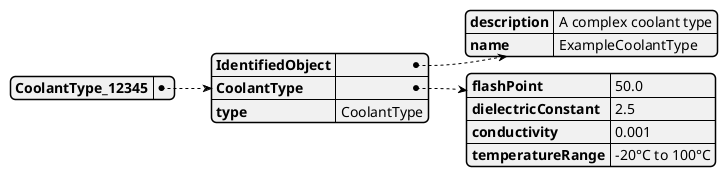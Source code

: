 @startjson
{
  "CoolantType_12345": {
    "IdentifiedObject": {
      "description": "A complex coolant type",
      "name": "ExampleCoolantType"
    },
    "CoolantType": {
      "flashPoint": "50.0",
      "dielectricConstant": "2.5",
      "conductivity": "0.001",
      "temperatureRange": "-20\u00b0C to 100\u00b0C"
    },
    "type": "CoolantType"
  }
}
@endjson